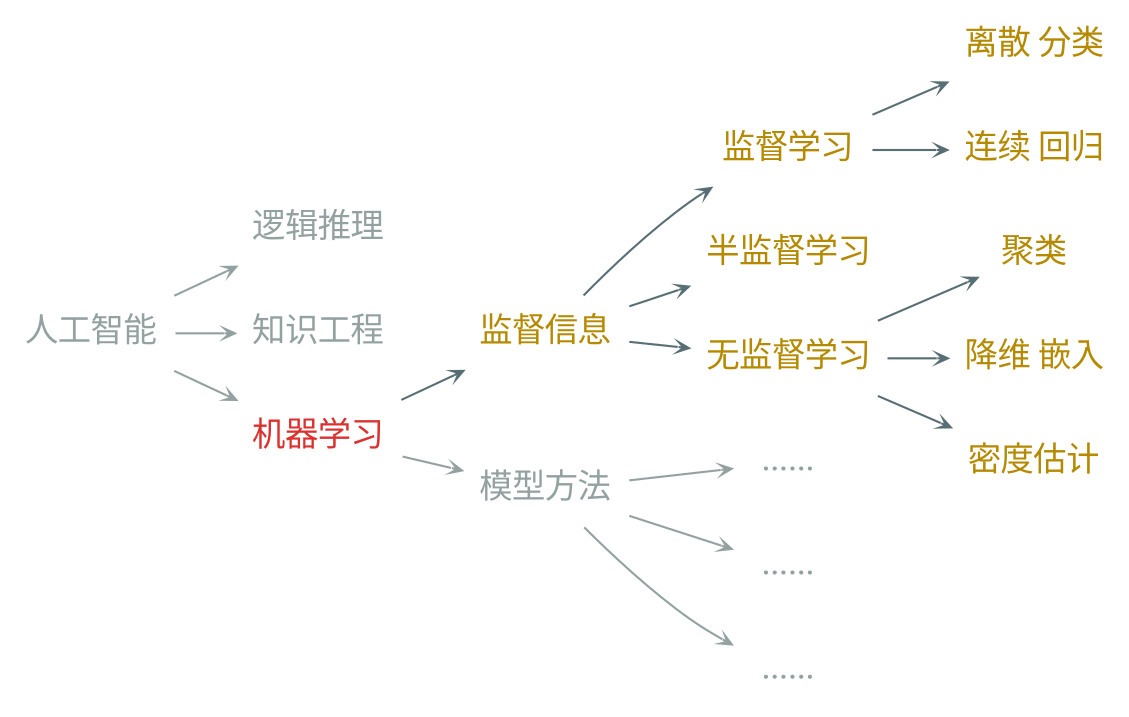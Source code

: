 digraph g {
    graph [nodesep=0.2, ranksep=0.4]
    rankdir=LR
    node [shape=plaintext fontname="EBG,fzlz" fontcolor="#93a1a1" fontsize=16]
    edge [arrowhead=vee fontname="EBG,fzlz" color="#93a1a1" fontcolor="#268bd2" fontsize=12 arrowsize=0.5]
    bgcolor="transparent"

    人工智能 -> {逻辑推理, 知识工程}

    node [fontcolor="#dc322f"]

    人工智能 -> 机器学习

    node [fontcolor="#b58900"]
    edge [color="#586e75" fontcolor="#93a1a1"]

    机器学习 -> 监督信息 -> {监督学习, 半监督学习, 无监督学习}

    监督学习 -> {"离散 分类", "连续 回归"}

    无监督学习 -> {聚类, "降维 嵌入", 密度估计}

    node [fontcolor="#93a1a1"]
    edge [color="#93a1a1"]

    A [label="……"]
    B [label="……"]
    C [label="……"]

    机器学习 -> 模型方法 -> {A, B, C}
}